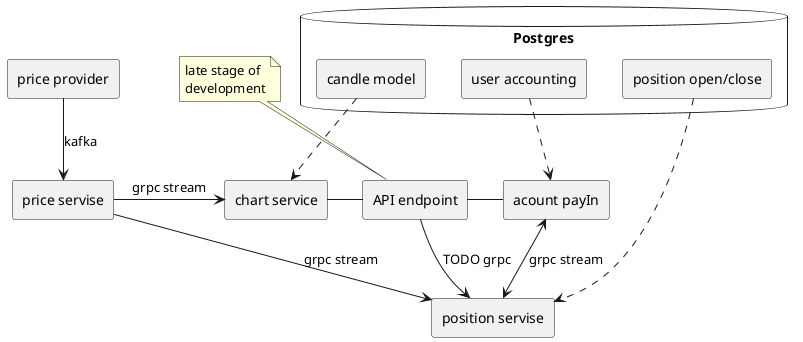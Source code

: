 @startuml trading service

skinparam ComponentStyle rectangle 

component [price provider] as priceProv
component [price servise] as priceServ
component [chart service] as chartServ
component [API endpoint] as api 
component [acount payIn] as payIn 
component [position servise] as posServ

database "Postgres" {
[candle model] as candleMod
[user accounting] as acountMod
[position open/close] as posMod
}

priceProv --> priceServ : kafka
priceServ -> chartServ : grpc stream 
priceServ ->  posServ : grpc stream
chartServ - api 
api - payIn
payIn <--> posServ : grpc stream

api --> posServ : TODO grpc

candleMod ..> chartServ
acountMod ..> payIn
posMod    ..> posServ

note top of api
late stage of
development
end note

@enduml